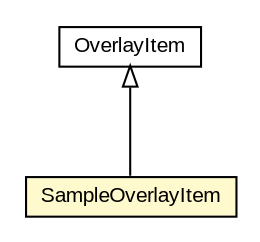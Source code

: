 #!/usr/local/bin/dot
#
# Class diagram 
# Generated by UMLGraph version R5_6-24-gf6e263 (http://www.umlgraph.org/)
#

digraph G {
	edge [fontname="arial",fontsize=10,labelfontname="arial",labelfontsize=10];
	node [fontname="arial",fontsize=10,shape=plaintext];
	nodesep=0.25;
	ranksep=0.5;
	// org.osmdroid.samplefragments.models.SampleOverlayItem
	c6019 [label=<<table title="org.osmdroid.samplefragments.models.SampleOverlayItem" border="0" cellborder="1" cellspacing="0" cellpadding="2" port="p" bgcolor="lemonChiffon" href="./SampleOverlayItem.html">
		<tr><td><table border="0" cellspacing="0" cellpadding="1">
<tr><td align="center" balign="center"> SampleOverlayItem </td></tr>
		</table></td></tr>
		</table>>, URL="./SampleOverlayItem.html", fontname="arial", fontcolor="black", fontsize=10.0];
	//org.osmdroid.samplefragments.models.SampleOverlayItem extends org.osmdroid.views.overlay.OverlayItem
	c6044:p -> c6019:p [dir=back,arrowtail=empty];
	// org.osmdroid.views.overlay.OverlayItem
	c6044 [label=<<table title="org.osmdroid.views.overlay.OverlayItem" border="0" cellborder="1" cellspacing="0" cellpadding="2" port="p" href="http://java.sun.com/j2se/1.4.2/docs/api/org/osmdroid/views/overlay/OverlayItem.html">
		<tr><td><table border="0" cellspacing="0" cellpadding="1">
<tr><td align="center" balign="center"> OverlayItem </td></tr>
		</table></td></tr>
		</table>>, URL="http://java.sun.com/j2se/1.4.2/docs/api/org/osmdroid/views/overlay/OverlayItem.html", fontname="arial", fontcolor="black", fontsize=10.0];
}

